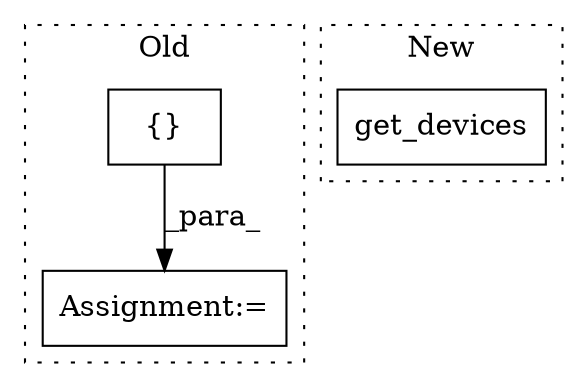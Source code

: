 digraph G {
subgraph cluster0 {
1 [label="{}" a="4" s="644,660" l="1,1" shape="box"];
3 [label="Assignment:=" a="7" s="634" l="1" shape="box"];
label = "Old";
style="dotted";
}
subgraph cluster1 {
2 [label="get_devices" a="32" s="502,515" l="12,1" shape="box"];
label = "New";
style="dotted";
}
1 -> 3 [label="_para_"];
}